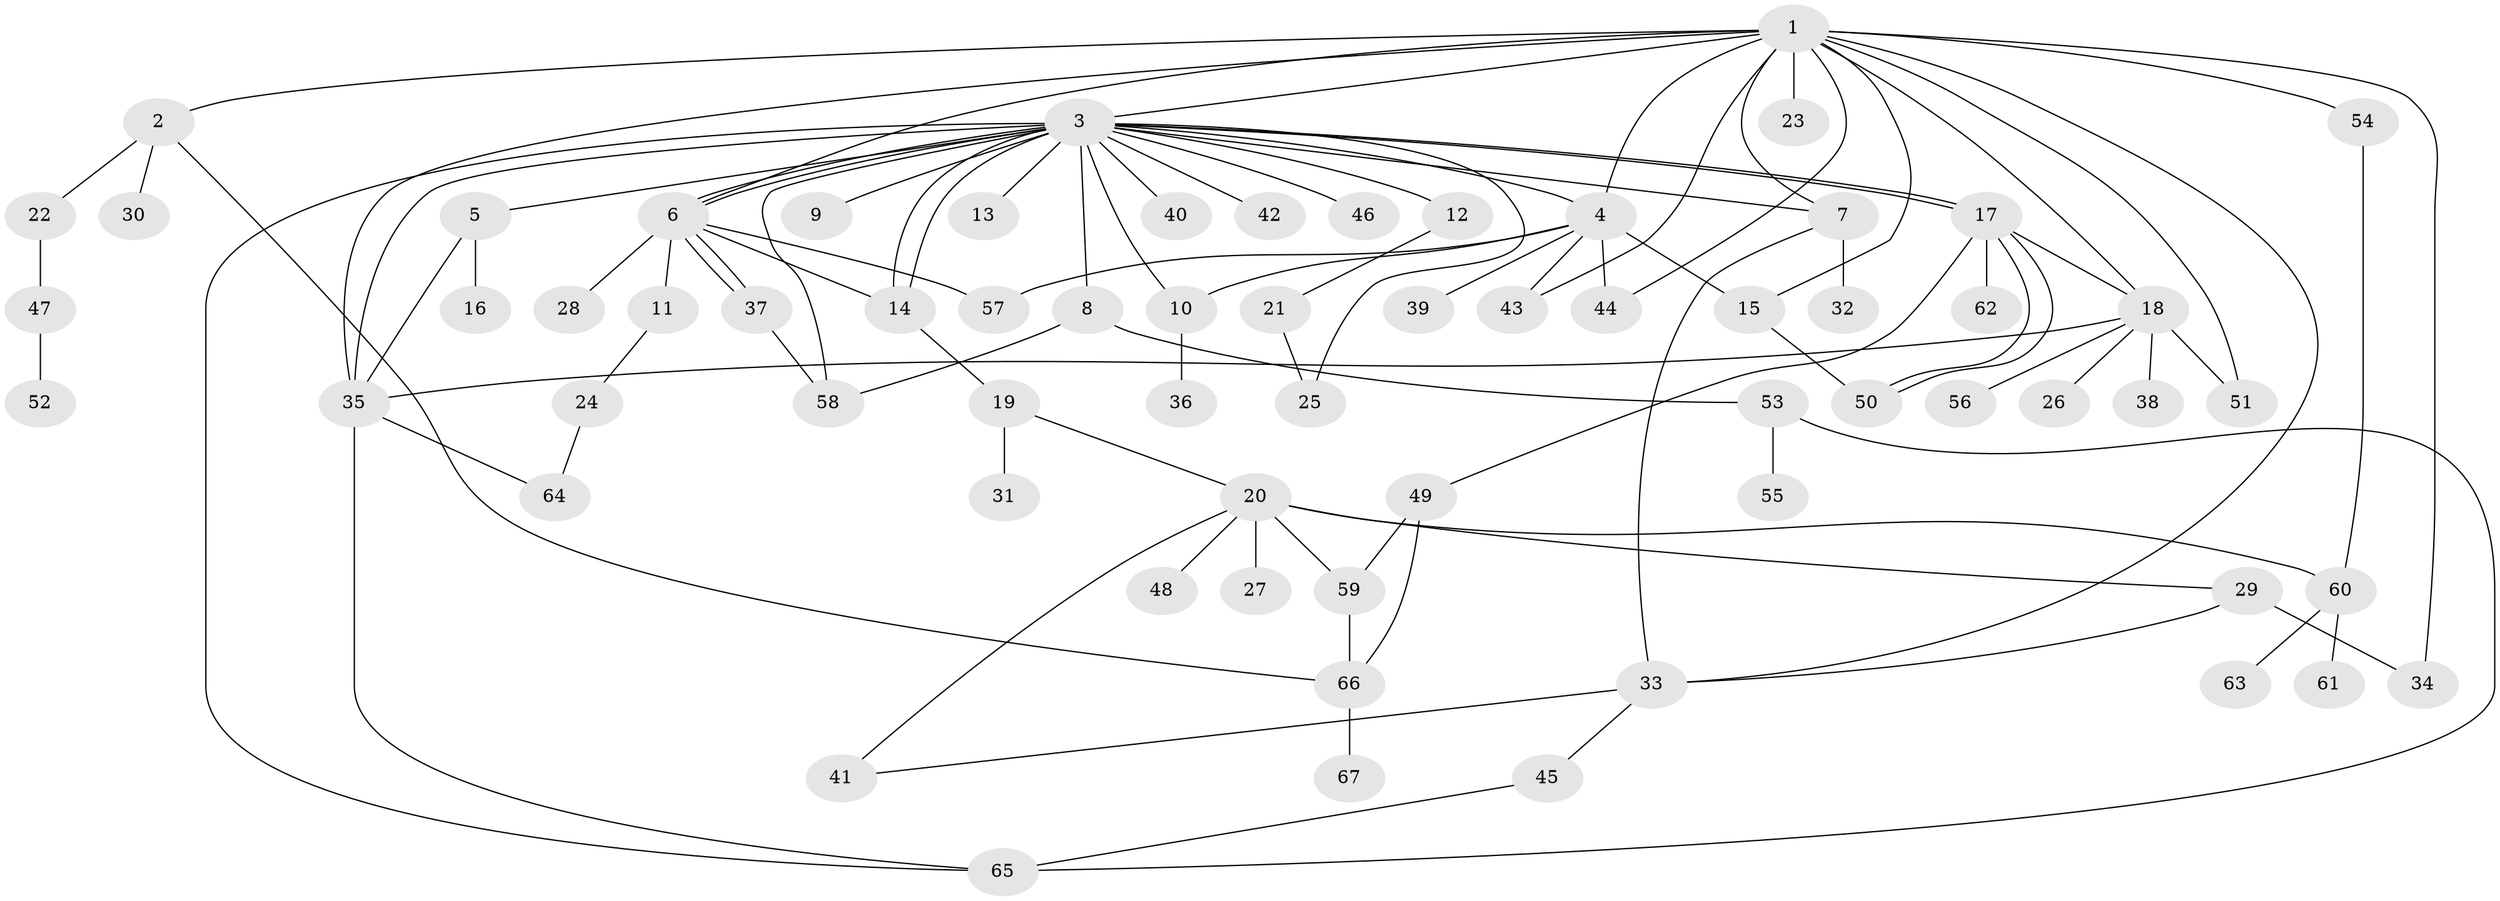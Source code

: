 // coarse degree distribution, {16: 0.030303030303030304, 17: 0.030303030303030304, 8: 0.09090909090909091, 2: 0.2727272727272727, 4: 0.06060606060606061, 1: 0.3939393939393939, 3: 0.06060606060606061, 6: 0.06060606060606061}
// Generated by graph-tools (version 1.1) at 2025/18/03/04/25 18:18:01]
// undirected, 67 vertices, 101 edges
graph export_dot {
graph [start="1"]
  node [color=gray90,style=filled];
  1;
  2;
  3;
  4;
  5;
  6;
  7;
  8;
  9;
  10;
  11;
  12;
  13;
  14;
  15;
  16;
  17;
  18;
  19;
  20;
  21;
  22;
  23;
  24;
  25;
  26;
  27;
  28;
  29;
  30;
  31;
  32;
  33;
  34;
  35;
  36;
  37;
  38;
  39;
  40;
  41;
  42;
  43;
  44;
  45;
  46;
  47;
  48;
  49;
  50;
  51;
  52;
  53;
  54;
  55;
  56;
  57;
  58;
  59;
  60;
  61;
  62;
  63;
  64;
  65;
  66;
  67;
  1 -- 2;
  1 -- 3;
  1 -- 4;
  1 -- 6;
  1 -- 7;
  1 -- 15;
  1 -- 18;
  1 -- 23;
  1 -- 33;
  1 -- 34;
  1 -- 35;
  1 -- 43;
  1 -- 44;
  1 -- 51;
  1 -- 54;
  2 -- 22;
  2 -- 30;
  2 -- 66;
  3 -- 4;
  3 -- 5;
  3 -- 6;
  3 -- 6;
  3 -- 7;
  3 -- 8;
  3 -- 9;
  3 -- 10;
  3 -- 12;
  3 -- 13;
  3 -- 14;
  3 -- 14;
  3 -- 17;
  3 -- 17;
  3 -- 25;
  3 -- 35;
  3 -- 40;
  3 -- 42;
  3 -- 46;
  3 -- 58;
  3 -- 65;
  4 -- 10;
  4 -- 15;
  4 -- 39;
  4 -- 43;
  4 -- 44;
  4 -- 57;
  5 -- 16;
  5 -- 35;
  6 -- 11;
  6 -- 14;
  6 -- 28;
  6 -- 37;
  6 -- 37;
  6 -- 57;
  7 -- 32;
  7 -- 33;
  8 -- 53;
  8 -- 58;
  10 -- 36;
  11 -- 24;
  12 -- 21;
  14 -- 19;
  15 -- 50;
  17 -- 18;
  17 -- 49;
  17 -- 50;
  17 -- 50;
  17 -- 62;
  18 -- 26;
  18 -- 35;
  18 -- 38;
  18 -- 51;
  18 -- 56;
  19 -- 20;
  19 -- 31;
  20 -- 27;
  20 -- 29;
  20 -- 41;
  20 -- 48;
  20 -- 59;
  20 -- 60;
  21 -- 25;
  22 -- 47;
  24 -- 64;
  29 -- 33;
  29 -- 34;
  33 -- 41;
  33 -- 45;
  35 -- 64;
  35 -- 65;
  37 -- 58;
  45 -- 65;
  47 -- 52;
  49 -- 59;
  49 -- 66;
  53 -- 55;
  53 -- 65;
  54 -- 60;
  59 -- 66;
  60 -- 61;
  60 -- 63;
  66 -- 67;
}
